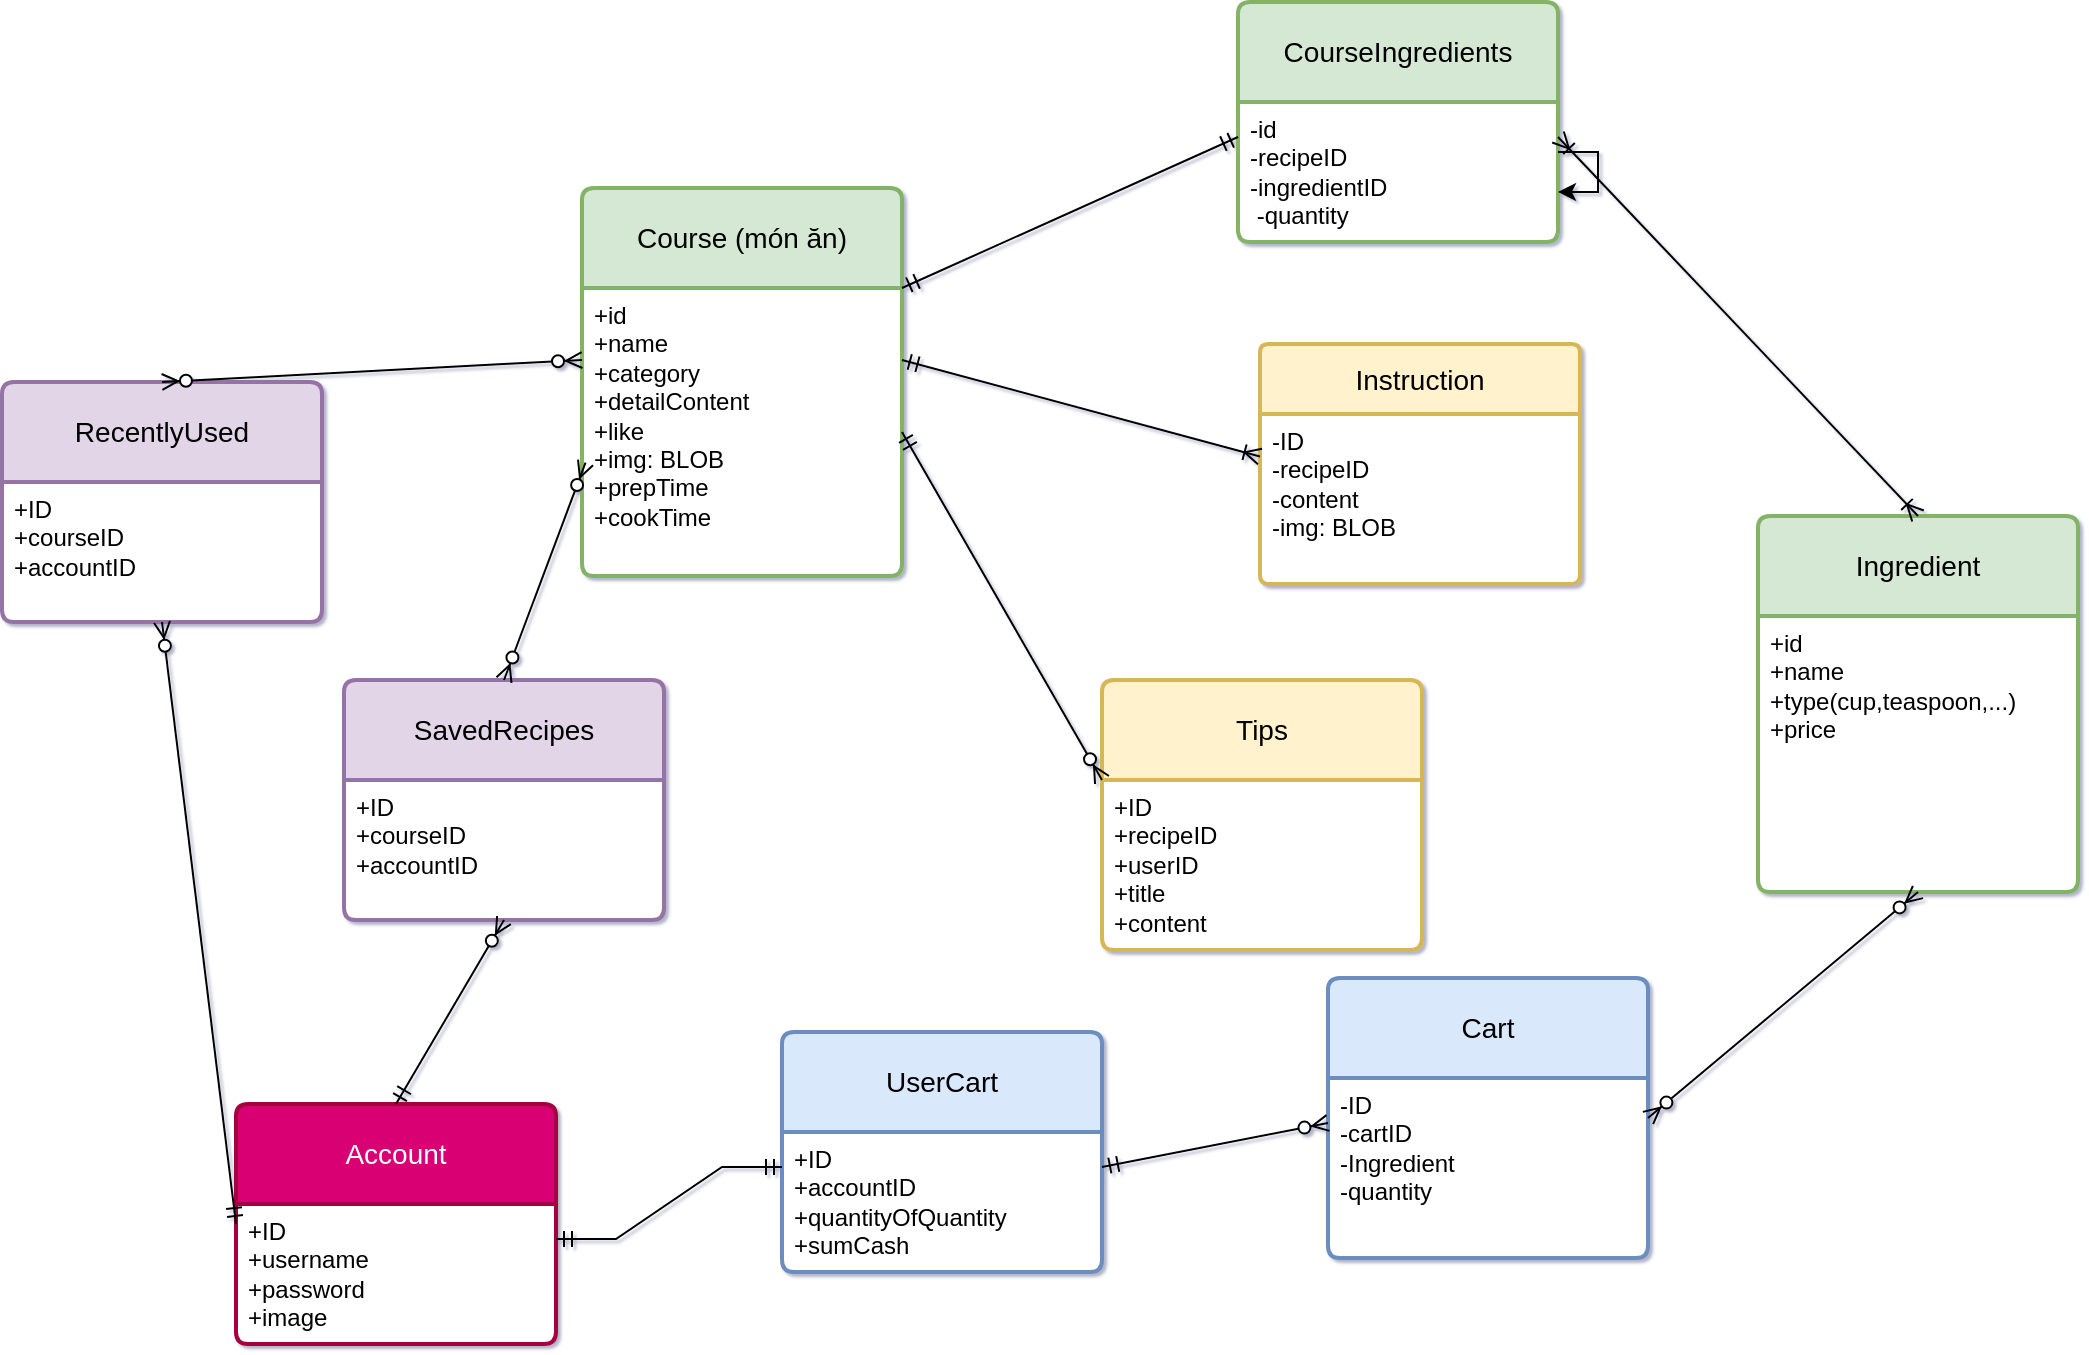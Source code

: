<mxfile version="24.4.4" type="github">
  <diagram id="C5RBs43oDa-KdzZeNtuy" name="Page-1">
    <mxGraphModel dx="1671" dy="750" grid="0" gridSize="10" guides="1" tooltips="1" connect="1" arrows="1" fold="1" page="0" pageScale="1" pageWidth="827" pageHeight="1169" background="none" math="0" shadow="1">
      <root>
        <mxCell id="WIyWlLk6GJQsqaUBKTNV-0" />
        <mxCell id="WIyWlLk6GJQsqaUBKTNV-1" parent="WIyWlLk6GJQsqaUBKTNV-0" />
        <mxCell id="35Hs7NP0xq-Xv4HMbrK9-6" value="Ingredient" style="swimlane;childLayout=stackLayout;horizontal=1;startSize=50;horizontalStack=0;rounded=1;fontSize=14;fontStyle=0;strokeWidth=2;resizeParent=0;resizeLast=1;shadow=0;dashed=0;align=center;arcSize=4;whiteSpace=wrap;html=1;swimlaneFillColor=default;fillColor=#d5e8d4;strokeColor=#82b366;" parent="WIyWlLk6GJQsqaUBKTNV-1" vertex="1">
          <mxGeometry x="638" y="615" width="160" height="188" as="geometry" />
        </mxCell>
        <mxCell id="35Hs7NP0xq-Xv4HMbrK9-7" value="+id&lt;div&gt;+name&lt;/div&gt;&lt;div&gt;+type(cup,teaspoon,...)&lt;/div&gt;&lt;div&gt;+price&lt;/div&gt;&lt;div&gt;&lt;br&gt;&lt;/div&gt;" style="align=left;strokeColor=none;fillColor=none;spacingLeft=4;fontSize=12;verticalAlign=top;resizable=0;rotatable=0;part=1;html=1;" parent="35Hs7NP0xq-Xv4HMbrK9-6" vertex="1">
          <mxGeometry y="50" width="160" height="138" as="geometry" />
        </mxCell>
        <mxCell id="35Hs7NP0xq-Xv4HMbrK9-8" value="Course (món ăn)" style="swimlane;childLayout=stackLayout;horizontal=1;startSize=50;horizontalStack=0;rounded=1;fontSize=14;fontStyle=0;strokeWidth=2;resizeParent=0;resizeLast=1;shadow=0;dashed=0;align=center;arcSize=4;whiteSpace=wrap;html=1;swimlaneFillColor=default;fillColor=#d5e8d4;strokeColor=#82b366;" parent="WIyWlLk6GJQsqaUBKTNV-1" vertex="1">
          <mxGeometry x="50" y="451" width="160" height="194" as="geometry" />
        </mxCell>
        <mxCell id="35Hs7NP0xq-Xv4HMbrK9-9" value="+id&lt;div&gt;+name&lt;br&gt;&lt;div&gt;+category&lt;/div&gt;&lt;div&gt;&lt;div&gt;+detailContent&lt;/div&gt;&lt;div&gt;+like&lt;/div&gt;&lt;div&gt;+img: BLOB&lt;/div&gt;&lt;/div&gt;&lt;/div&gt;&lt;div&gt;&lt;div&gt;+prepTime&lt;/div&gt;&lt;div&gt;+cookTime&lt;/div&gt;&lt;/div&gt;" style="align=left;strokeColor=none;fillColor=none;spacingLeft=4;fontSize=12;verticalAlign=top;resizable=0;rotatable=0;part=1;html=1;" parent="35Hs7NP0xq-Xv4HMbrK9-8" vertex="1">
          <mxGeometry y="50" width="160" height="144" as="geometry" />
        </mxCell>
        <mxCell id="35Hs7NP0xq-Xv4HMbrK9-14" value="Instruction" style="swimlane;childLayout=stackLayout;horizontal=1;startSize=35;horizontalStack=0;rounded=1;fontSize=14;fontStyle=0;strokeWidth=2;resizeParent=0;resizeLast=1;shadow=0;dashed=0;align=center;arcSize=4;whiteSpace=wrap;html=1;swimlaneFillColor=default;fillColor=#fff2cc;strokeColor=#d6b656;" parent="WIyWlLk6GJQsqaUBKTNV-1" vertex="1">
          <mxGeometry x="389" y="529" width="160" height="120" as="geometry" />
        </mxCell>
        <mxCell id="35Hs7NP0xq-Xv4HMbrK9-15" value="-ID&amp;nbsp;&amp;nbsp;&lt;div&gt;-recipeID&lt;/div&gt;&lt;div&gt;-content&lt;/div&gt;&lt;div&gt;-img: BLOB&lt;/div&gt;&lt;div&gt;&lt;br&gt;&lt;/div&gt;" style="align=left;strokeColor=none;fillColor=none;spacingLeft=4;fontSize=12;verticalAlign=top;resizable=0;rotatable=0;part=1;html=1;" parent="35Hs7NP0xq-Xv4HMbrK9-14" vertex="1">
          <mxGeometry y="35" width="160" height="85" as="geometry" />
        </mxCell>
        <mxCell id="35Hs7NP0xq-Xv4HMbrK9-16" value="Tips" style="swimlane;childLayout=stackLayout;horizontal=1;startSize=50;horizontalStack=0;rounded=1;fontSize=14;fontStyle=0;strokeWidth=2;resizeParent=0;resizeLast=1;shadow=0;dashed=0;align=center;arcSize=4;whiteSpace=wrap;html=1;swimlaneFillColor=default;fillColor=#fff2cc;strokeColor=#d6b656;" parent="WIyWlLk6GJQsqaUBKTNV-1" vertex="1">
          <mxGeometry x="310" y="697" width="160" height="135" as="geometry" />
        </mxCell>
        <mxCell id="35Hs7NP0xq-Xv4HMbrK9-17" value="+ID&lt;div&gt;+recipeID&lt;/div&gt;&lt;div&gt;&lt;div&gt;+userID&lt;/div&gt;&lt;div&gt;+title&lt;/div&gt;&lt;div&gt;+content&lt;/div&gt;&lt;div&gt;&amp;nbsp;&lt;/div&gt;&lt;/div&gt;" style="align=left;strokeColor=none;fillColor=none;spacingLeft=4;fontSize=12;verticalAlign=top;resizable=0;rotatable=0;part=1;html=1;" parent="35Hs7NP0xq-Xv4HMbrK9-16" vertex="1">
          <mxGeometry y="50" width="160" height="85" as="geometry" />
        </mxCell>
        <mxCell id="35Hs7NP0xq-Xv4HMbrK9-22" value="CourseIngredients" style="swimlane;childLayout=stackLayout;horizontal=1;startSize=50;horizontalStack=0;rounded=1;fontSize=14;fontStyle=0;strokeWidth=2;resizeParent=0;resizeLast=1;shadow=0;dashed=0;align=center;arcSize=4;whiteSpace=wrap;html=1;swimlaneFillColor=default;fillColor=#d5e8d4;strokeColor=#82b366;" parent="WIyWlLk6GJQsqaUBKTNV-1" vertex="1">
          <mxGeometry x="378" y="358" width="160" height="120" as="geometry" />
        </mxCell>
        <mxCell id="35Hs7NP0xq-Xv4HMbrK9-23" value="&lt;div&gt;-id&lt;/div&gt;-recipeID&lt;div&gt;&lt;span style=&quot;background-color: initial;&quot;&gt;-ingredientID&lt;/span&gt;&lt;/div&gt;&lt;div&gt;&lt;span style=&quot;background-color: initial;&quot;&gt;&amp;nbsp;-quantity&lt;/span&gt;&lt;/div&gt;" style="align=left;strokeColor=none;fillColor=none;spacingLeft=4;fontSize=12;verticalAlign=top;resizable=0;rotatable=0;part=1;html=1;" parent="35Hs7NP0xq-Xv4HMbrK9-22" vertex="1">
          <mxGeometry y="50" width="160" height="70" as="geometry" />
        </mxCell>
        <mxCell id="apK-wKGL4sr-OXRKobiE-0" style="edgeStyle=orthogonalEdgeStyle;rounded=0;orthogonalLoop=1;jettySize=auto;html=1;" edge="1" parent="35Hs7NP0xq-Xv4HMbrK9-22" source="35Hs7NP0xq-Xv4HMbrK9-23" target="35Hs7NP0xq-Xv4HMbrK9-23">
          <mxGeometry relative="1" as="geometry" />
        </mxCell>
        <mxCell id="35Hs7NP0xq-Xv4HMbrK9-24" value="Account" style="swimlane;childLayout=stackLayout;horizontal=1;startSize=50;horizontalStack=0;rounded=1;fontSize=14;fontStyle=0;strokeWidth=2;resizeParent=0;resizeLast=1;shadow=0;dashed=0;align=center;arcSize=4;whiteSpace=wrap;html=1;swimlaneFillColor=default;fillColor=#d80073;fontColor=#ffffff;strokeColor=#A50040;" parent="WIyWlLk6GJQsqaUBKTNV-1" vertex="1">
          <mxGeometry x="-123" y="909" width="160" height="120" as="geometry" />
        </mxCell>
        <mxCell id="35Hs7NP0xq-Xv4HMbrK9-25" value="+ID&lt;div&gt;+username&lt;/div&gt;&lt;div&gt;+password&lt;/div&gt;&lt;div&gt;+image&lt;/div&gt;" style="align=left;strokeColor=none;fillColor=none;spacingLeft=4;fontSize=12;verticalAlign=top;resizable=0;rotatable=0;part=1;html=1;" parent="35Hs7NP0xq-Xv4HMbrK9-24" vertex="1">
          <mxGeometry y="50" width="160" height="70" as="geometry" />
        </mxCell>
        <mxCell id="35Hs7NP0xq-Xv4HMbrK9-29" value="RecentlyUsed" style="swimlane;childLayout=stackLayout;horizontal=1;startSize=50;horizontalStack=0;rounded=1;fontSize=14;fontStyle=0;strokeWidth=2;resizeParent=0;resizeLast=1;shadow=0;dashed=0;align=center;arcSize=4;whiteSpace=wrap;html=1;swimlaneFillColor=default;fillColor=#e1d5e7;strokeColor=#9673a6;" parent="WIyWlLk6GJQsqaUBKTNV-1" vertex="1">
          <mxGeometry x="-240" y="548" width="160" height="120" as="geometry" />
        </mxCell>
        <mxCell id="35Hs7NP0xq-Xv4HMbrK9-30" value="+ID&lt;div&gt;+&lt;span style=&quot;background-color: initial;&quot;&gt;courseID&lt;/span&gt;&lt;/div&gt;&lt;div&gt;+accountID&lt;/div&gt;" style="align=left;strokeColor=none;fillColor=none;spacingLeft=4;fontSize=12;verticalAlign=top;resizable=0;rotatable=0;part=1;html=1;swimlaneFillColor=default;" parent="35Hs7NP0xq-Xv4HMbrK9-29" vertex="1">
          <mxGeometry y="50" width="160" height="70" as="geometry" />
        </mxCell>
        <mxCell id="35Hs7NP0xq-Xv4HMbrK9-33" value="UserCart" style="swimlane;childLayout=stackLayout;horizontal=1;startSize=50;horizontalStack=0;rounded=1;fontSize=14;fontStyle=0;strokeWidth=2;resizeParent=0;resizeLast=1;shadow=0;dashed=0;align=center;arcSize=4;whiteSpace=wrap;html=1;fillColor=#dae8fc;swimlaneFillColor=default;strokeColor=#6c8ebf;" parent="WIyWlLk6GJQsqaUBKTNV-1" vertex="1">
          <mxGeometry x="150" y="873" width="160" height="120" as="geometry" />
        </mxCell>
        <mxCell id="35Hs7NP0xq-Xv4HMbrK9-34" value="+ID&lt;div&gt;+accountID&lt;/div&gt;&lt;div&gt;+quantityOfQuantity&lt;/div&gt;&lt;div&gt;+sumCash&lt;/div&gt;" style="align=left;strokeColor=none;fillColor=none;spacingLeft=4;fontSize=12;verticalAlign=top;resizable=0;rotatable=0;part=1;html=1;" parent="35Hs7NP0xq-Xv4HMbrK9-33" vertex="1">
          <mxGeometry y="50" width="160" height="70" as="geometry" />
        </mxCell>
        <mxCell id="35Hs7NP0xq-Xv4HMbrK9-35" value="Cart" style="swimlane;childLayout=stackLayout;horizontal=1;startSize=50;horizontalStack=0;rounded=1;fontSize=14;fontStyle=0;strokeWidth=2;resizeParent=0;resizeLast=1;shadow=0;dashed=0;align=center;arcSize=4;whiteSpace=wrap;html=1;fillColor=#dae8fc;swimlaneFillColor=default;strokeColor=#6c8ebf;" parent="WIyWlLk6GJQsqaUBKTNV-1" vertex="1">
          <mxGeometry x="423" y="846" width="160" height="140" as="geometry" />
        </mxCell>
        <mxCell id="35Hs7NP0xq-Xv4HMbrK9-36" value="-ID&lt;div&gt;-cartID&lt;/div&gt;&lt;div&gt;-Ingredient&lt;/div&gt;&lt;div&gt;-quantity&lt;/div&gt;&lt;div&gt;&lt;br&gt;&lt;/div&gt;&lt;div&gt;&lt;br&gt;&lt;/div&gt;" style="align=left;strokeColor=none;fillColor=none;spacingLeft=4;fontSize=12;verticalAlign=top;resizable=0;rotatable=0;part=1;html=1;" parent="35Hs7NP0xq-Xv4HMbrK9-35" vertex="1">
          <mxGeometry y="50" width="160" height="90" as="geometry" />
        </mxCell>
        <mxCell id="qtsmlQAmPMHMi9I0C2ko-3" style="edgeStyle=orthogonalEdgeStyle;rounded=0;orthogonalLoop=1;jettySize=auto;html=1;exitX=0.5;exitY=1;exitDx=0;exitDy=0;" parent="35Hs7NP0xq-Xv4HMbrK9-35" source="35Hs7NP0xq-Xv4HMbrK9-36" target="35Hs7NP0xq-Xv4HMbrK9-36" edge="1">
          <mxGeometry relative="1" as="geometry" />
        </mxCell>
        <mxCell id="35Hs7NP0xq-Xv4HMbrK9-37" value="SavedRecipes" style="swimlane;childLayout=stackLayout;horizontal=1;startSize=50;horizontalStack=0;rounded=1;fontSize=14;fontStyle=0;strokeWidth=2;resizeParent=0;resizeLast=1;shadow=0;dashed=0;align=center;arcSize=4;whiteSpace=wrap;html=1;swimlaneFillColor=default;fillColor=#e1d5e7;strokeColor=#9673a6;" parent="WIyWlLk6GJQsqaUBKTNV-1" vertex="1">
          <mxGeometry x="-69" y="697" width="160" height="120" as="geometry" />
        </mxCell>
        <mxCell id="35Hs7NP0xq-Xv4HMbrK9-38" value="+ID&lt;div&gt;+courseID&lt;/div&gt;&lt;div&gt;+accountID&lt;/div&gt;" style="align=left;strokeColor=none;fillColor=none;spacingLeft=4;fontSize=12;verticalAlign=top;resizable=0;rotatable=0;part=1;html=1;swimlaneFillColor=default;" parent="35Hs7NP0xq-Xv4HMbrK9-37" vertex="1">
          <mxGeometry y="50" width="160" height="70" as="geometry" />
        </mxCell>
        <mxCell id="35Hs7NP0xq-Xv4HMbrK9-40" value="" style="fontSize=12;html=1;endArrow=ERoneToMany;startArrow=ERoneToMany;rounded=0;entryX=0.5;entryY=0;entryDx=0;entryDy=0;exitX=1;exitY=0.25;exitDx=0;exitDy=0;" parent="WIyWlLk6GJQsqaUBKTNV-1" source="35Hs7NP0xq-Xv4HMbrK9-23" target="35Hs7NP0xq-Xv4HMbrK9-6" edge="1">
          <mxGeometry width="100" height="100" relative="1" as="geometry">
            <mxPoint x="423" y="474" as="sourcePoint" />
            <mxPoint x="523" y="374" as="targetPoint" />
          </mxGeometry>
        </mxCell>
        <mxCell id="35Hs7NP0xq-Xv4HMbrK9-42" value="" style="fontSize=12;html=1;endArrow=ERmandOne;startArrow=ERmandOne;rounded=0;entryX=0;entryY=0.25;entryDx=0;entryDy=0;exitX=1;exitY=0;exitDx=0;exitDy=0;" parent="WIyWlLk6GJQsqaUBKTNV-1" source="35Hs7NP0xq-Xv4HMbrK9-9" target="35Hs7NP0xq-Xv4HMbrK9-23" edge="1">
          <mxGeometry width="100" height="100" relative="1" as="geometry">
            <mxPoint x="370" y="473" as="sourcePoint" />
            <mxPoint x="470" y="373" as="targetPoint" />
          </mxGeometry>
        </mxCell>
        <mxCell id="35Hs7NP0xq-Xv4HMbrK9-44" value="" style="fontSize=12;html=1;endArrow=ERmandOne;startArrow=ERoneToMany;rounded=0;entryX=1;entryY=0.25;entryDx=0;entryDy=0;exitX=0;exitY=0.25;exitDx=0;exitDy=0;endFill=0;startFill=0;" parent="WIyWlLk6GJQsqaUBKTNV-1" source="35Hs7NP0xq-Xv4HMbrK9-15" target="35Hs7NP0xq-Xv4HMbrK9-9" edge="1">
          <mxGeometry width="100" height="100" relative="1" as="geometry">
            <mxPoint x="441" y="671" as="sourcePoint" />
            <mxPoint x="534" y="500" as="targetPoint" />
          </mxGeometry>
        </mxCell>
        <mxCell id="35Hs7NP0xq-Xv4HMbrK9-47" value="" style="fontSize=12;html=1;endArrow=ERzeroToMany;startArrow=ERmandOne;rounded=0;entryX=0;entryY=0;entryDx=0;entryDy=0;exitX=1;exitY=0.5;exitDx=0;exitDy=0;" parent="WIyWlLk6GJQsqaUBKTNV-1" source="35Hs7NP0xq-Xv4HMbrK9-9" target="35Hs7NP0xq-Xv4HMbrK9-17" edge="1">
          <mxGeometry width="100" height="100" relative="1" as="geometry">
            <mxPoint x="204" y="467" as="sourcePoint" />
            <mxPoint x="304" y="367" as="targetPoint" />
          </mxGeometry>
        </mxCell>
        <mxCell id="35Hs7NP0xq-Xv4HMbrK9-48" value="" style="edgeStyle=entityRelationEdgeStyle;fontSize=12;html=1;endArrow=ERmandOne;startArrow=ERmandOne;rounded=0;entryX=1;entryY=0.25;entryDx=0;entryDy=0;exitX=0;exitY=0.25;exitDx=0;exitDy=0;" parent="WIyWlLk6GJQsqaUBKTNV-1" source="35Hs7NP0xq-Xv4HMbrK9-34" target="35Hs7NP0xq-Xv4HMbrK9-25" edge="1">
          <mxGeometry width="100" height="100" relative="1" as="geometry">
            <mxPoint x="53" y="993" as="sourcePoint" />
            <mxPoint x="280" y="857" as="targetPoint" />
          </mxGeometry>
        </mxCell>
        <mxCell id="35Hs7NP0xq-Xv4HMbrK9-49" value="" style="fontSize=12;html=1;endArrow=ERzeroToMany;startArrow=ERmandOne;rounded=0;exitX=1;exitY=0.25;exitDx=0;exitDy=0;entryX=0;entryY=0.25;entryDx=0;entryDy=0;" parent="WIyWlLk6GJQsqaUBKTNV-1" source="35Hs7NP0xq-Xv4HMbrK9-34" target="35Hs7NP0xq-Xv4HMbrK9-36" edge="1">
          <mxGeometry width="100" height="100" relative="1" as="geometry">
            <mxPoint x="180" y="957" as="sourcePoint" />
            <mxPoint x="280" y="857" as="targetPoint" />
          </mxGeometry>
        </mxCell>
        <mxCell id="35Hs7NP0xq-Xv4HMbrK9-51" value="" style="fontSize=12;html=1;endArrow=ERzeroToMany;startArrow=ERmandOne;rounded=0;exitX=0.5;exitY=0;exitDx=0;exitDy=0;entryX=0.5;entryY=1;entryDx=0;entryDy=0;" parent="WIyWlLk6GJQsqaUBKTNV-1" source="35Hs7NP0xq-Xv4HMbrK9-24" target="35Hs7NP0xq-Xv4HMbrK9-38" edge="1">
          <mxGeometry width="100" height="100" relative="1" as="geometry">
            <mxPoint x="58" y="756" as="sourcePoint" />
            <mxPoint x="275" y="636" as="targetPoint" />
          </mxGeometry>
        </mxCell>
        <mxCell id="35Hs7NP0xq-Xv4HMbrK9-52" value="" style="fontSize=12;html=1;endArrow=ERzeroToMany;endFill=1;startArrow=ERzeroToMany;rounded=0;exitX=0.5;exitY=0;exitDx=0;exitDy=0;entryX=0.011;entryY=0.606;entryDx=0;entryDy=0;entryPerimeter=0;" parent="WIyWlLk6GJQsqaUBKTNV-1" source="35Hs7NP0xq-Xv4HMbrK9-37" target="35Hs7NP0xq-Xv4HMbrK9-9" edge="1">
          <mxGeometry width="100" height="100" relative="1" as="geometry">
            <mxPoint x="204" y="733" as="sourcePoint" />
            <mxPoint x="73" y="606" as="targetPoint" />
          </mxGeometry>
        </mxCell>
        <mxCell id="35Hs7NP0xq-Xv4HMbrK9-53" value="" style="fontSize=12;html=1;endArrow=ERzeroToMany;endFill=1;startArrow=ERzeroToMany;rounded=0;exitX=0.5;exitY=0;exitDx=0;exitDy=0;entryX=0;entryY=0.25;entryDx=0;entryDy=0;" parent="WIyWlLk6GJQsqaUBKTNV-1" source="35Hs7NP0xq-Xv4HMbrK9-29" target="35Hs7NP0xq-Xv4HMbrK9-9" edge="1">
          <mxGeometry width="100" height="100" relative="1" as="geometry">
            <mxPoint x="-65" y="727" as="sourcePoint" />
            <mxPoint x="83" y="633" as="targetPoint" />
          </mxGeometry>
        </mxCell>
        <mxCell id="35Hs7NP0xq-Xv4HMbrK9-54" value="" style="fontSize=12;html=1;endArrow=ERzeroToMany;startArrow=ERmandOne;rounded=0;exitX=0;exitY=0.5;exitDx=0;exitDy=0;entryX=0.5;entryY=1;entryDx=0;entryDy=0;" parent="WIyWlLk6GJQsqaUBKTNV-1" source="35Hs7NP0xq-Xv4HMbrK9-24" target="35Hs7NP0xq-Xv4HMbrK9-30" edge="1">
          <mxGeometry width="100" height="100" relative="1" as="geometry">
            <mxPoint x="-94" y="935" as="sourcePoint" />
            <mxPoint x="-94" y="850" as="targetPoint" />
          </mxGeometry>
        </mxCell>
        <mxCell id="qtsmlQAmPMHMi9I0C2ko-1" value="" style="fontSize=12;html=1;endArrow=ERzeroToMany;endFill=1;startArrow=ERzeroToMany;rounded=0;entryX=0.5;entryY=1;entryDx=0;entryDy=0;exitX=1;exitY=0.5;exitDx=0;exitDy=0;" parent="WIyWlLk6GJQsqaUBKTNV-1" source="35Hs7NP0xq-Xv4HMbrK9-35" target="35Hs7NP0xq-Xv4HMbrK9-7" edge="1">
          <mxGeometry width="100" height="100" relative="1" as="geometry">
            <mxPoint x="409" y="935" as="sourcePoint" />
            <mxPoint x="163" y="668" as="targetPoint" />
          </mxGeometry>
        </mxCell>
      </root>
    </mxGraphModel>
  </diagram>
</mxfile>
